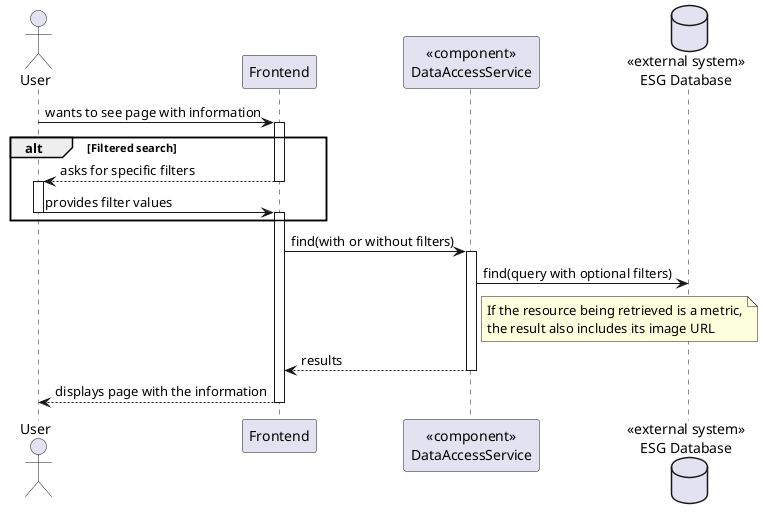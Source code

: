@startuml

actor User as USER
participant Frontend as FE
participant "<<component>>\nDataAccessService" as DATASERV
database "<<external system>>\nESG Database" as DATA

USER -> FE : wants to see page with information
activate FE

alt Filtered search
    FE --> USER : asks for specific filters
    deactivate FE
    activate USER

    USER -> FE : provides filter values
    deactivate USER
    activate FE
end alt

FE -> DATASERV : find(with or without filters)
activate DATASERV

DATASERV -> DATA : find(query with optional filters)

note right DATASERV
If the resource being retrieved is a metric,
the result also includes its image URL
end note

DATASERV --> FE : results
deactivate DATASERV

FE --> USER : displays page with the information
deactivate FE

@enduml
